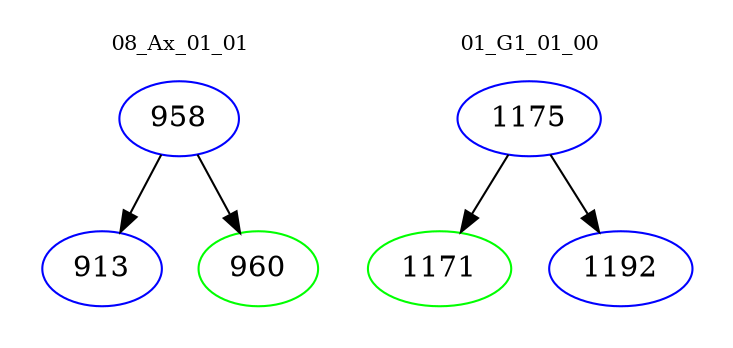 digraph{
subgraph cluster_0 {
color = white
label = "08_Ax_01_01";
fontsize=10;
T0_958 [label="958", color="blue"]
T0_958 -> T0_913 [color="black"]
T0_913 [label="913", color="blue"]
T0_958 -> T0_960 [color="black"]
T0_960 [label="960", color="green"]
}
subgraph cluster_1 {
color = white
label = "01_G1_01_00";
fontsize=10;
T1_1175 [label="1175", color="blue"]
T1_1175 -> T1_1171 [color="black"]
T1_1171 [label="1171", color="green"]
T1_1175 -> T1_1192 [color="black"]
T1_1192 [label="1192", color="blue"]
}
}
